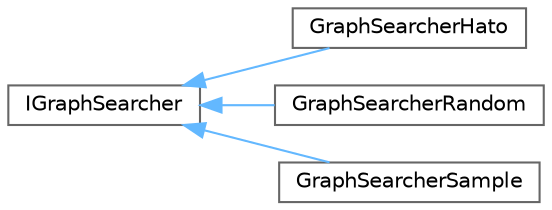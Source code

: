digraph "クラス階層図"
{
 // LATEX_PDF_SIZE
  bgcolor="transparent";
  edge [fontname=Helvetica,fontsize=10,labelfontname=Helvetica,labelfontsize=10];
  node [fontname=Helvetica,fontsize=10,shape=box,height=0.2,width=0.4];
  rankdir="LR";
  Node0 [id="Node000000",label="IGraphSearcher",height=0.2,width=0.4,color="grey40", fillcolor="white", style="filled",URL="$class_i_graph_searcher.html",tooltip="グラフ木を作成するクラスのインターフェース．実体は作成できないのでこれを継承してたクラスを使ってください．   継承の仕方や使い方が分からない場合は，GraphSearcherSampleを見てみてくだ..."];
  Node0 -> Node1 [id="edge7_Node000000_Node000001",dir="back",color="steelblue1",style="solid",tooltip=" "];
  Node1 [id="Node000001",label="GraphSearcherHato",height=0.2,width=0.4,color="grey40", fillcolor="white", style="filled",URL="$class_graph_searcher_hato.html",tooltip="波東先輩の手法で，グラフ探索を行うクラス．"];
  Node0 -> Node2 [id="edge8_Node000000_Node000002",dir="back",color="steelblue1",style="solid",tooltip=" "];
  Node2 [id="Node000002",label="GraphSearcherRandom",height=0.2,width=0.4,color="grey40", fillcolor="white", style="filled",URL="$class_graph_searcher_random.html",tooltip=" "];
  Node0 -> Node3 [id="edge9_Node000000_Node000003",dir="back",color="steelblue1",style="solid",tooltip=" "];
  Node3 [id="Node000003",label="GraphSearcherSample",height=0.2,width=0.4,color="grey40", fillcolor="white", style="filled",URL="$class_graph_searcher_sample.html",tooltip=" "];
}
